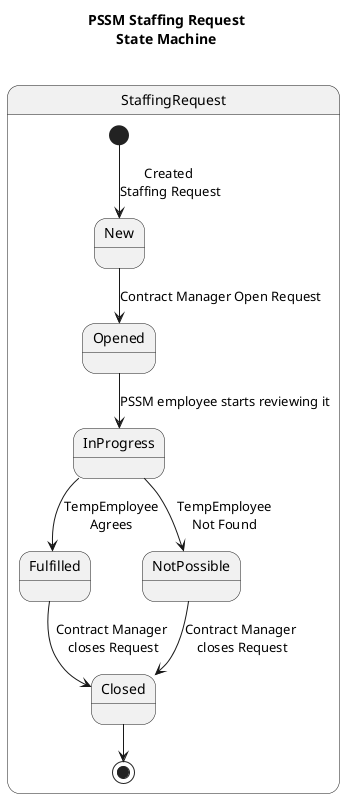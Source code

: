 @startuml
skinparam monochrome true
title PSSM Staffing Request\nState Machine\n
state StaffingRequest {
  [*] --> New : Created \nStaffing Request
  New --> Opened : Contract Manager Open Request
  Opened --> InProgress: PSSM employee starts reviewing it
  InProgress --> Fulfilled: TempEmployee\nAgrees
  InProgress --> NotPossible: TempEmployee\nNot Found
  Fulfilled --> Closed : Contract Manager \ncloses Request
  NotPossible --> Closed : Contract Manager \ncloses Request
  Closed --> [*]
}

@enduml
